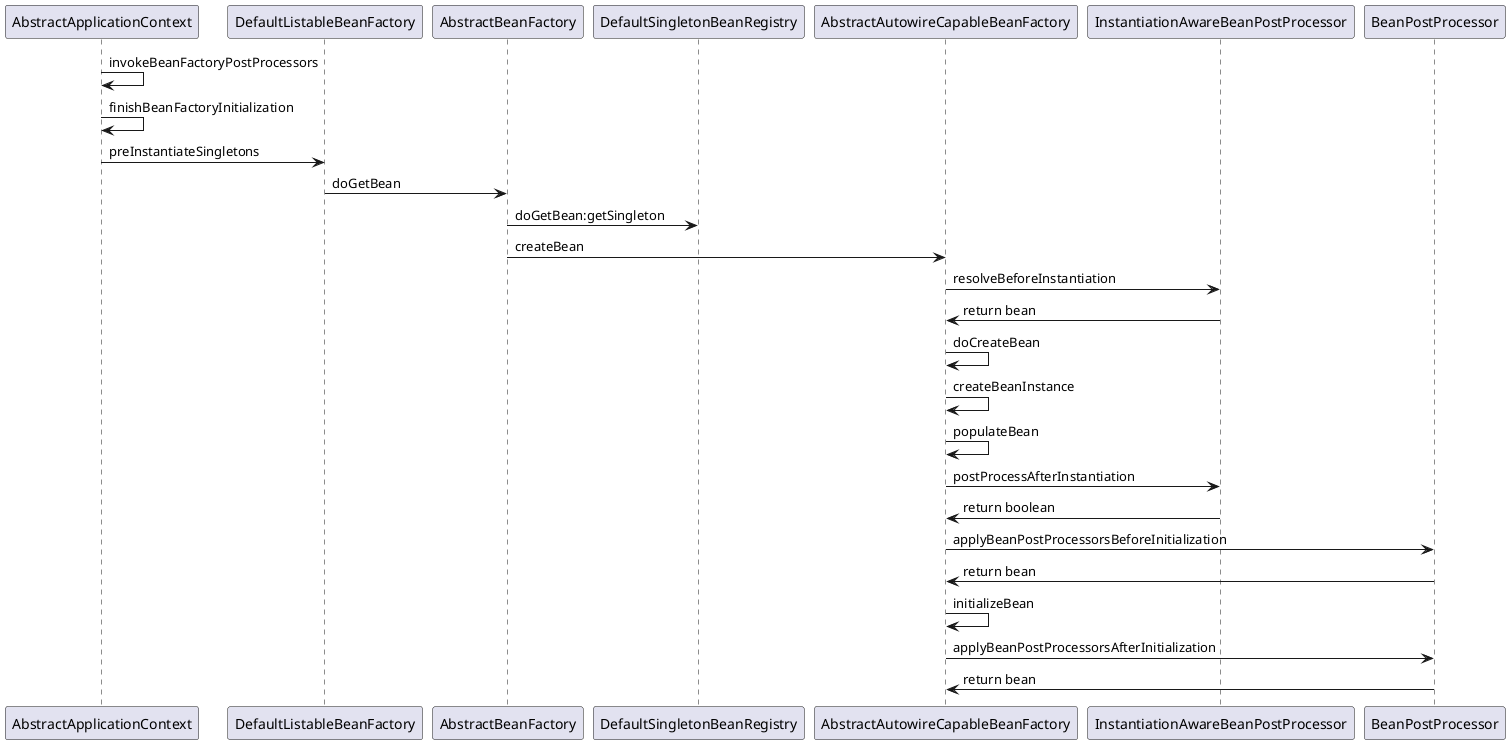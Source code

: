 @startuml
participant AbstractApplicationContext as F6
participant DefaultListableBeanFactory as F7
participant AbstractBeanFactory  as F1
participant DefaultSingletonBeanRegistry  as F2
participant AbstractAutowireCapableBeanFactory as F3
participant InstantiationAwareBeanPostProcessor as F5
participant BeanPostProcessor as F4

F6 -> F6 : invokeBeanFactoryPostProcessors
F6 -> F6 : finishBeanFactoryInitialization
F6 -> F7 : preInstantiateSingletons
F7 -> F1 : doGetBean
F1 -> F2 : doGetBean:getSingleton
F1 -> F3 : createBean
F3 -> F5 : resolveBeforeInstantiation
F5 -> F3 : return bean
F3 -> F3 : doCreateBean
F3 -> F3 : createBeanInstance
F3 -> F3 : populateBean
F3 -> F5 : postProcessAfterInstantiation
F5 -> F3 : return boolean
F3 -> F4 : applyBeanPostProcessorsBeforeInitialization
F4 -> F3 : return bean
F3 -> F3 : initializeBean
F3 -> F4 : applyBeanPostProcessorsAfterInitialization
F4 -> F3 : return bean
@enduml
